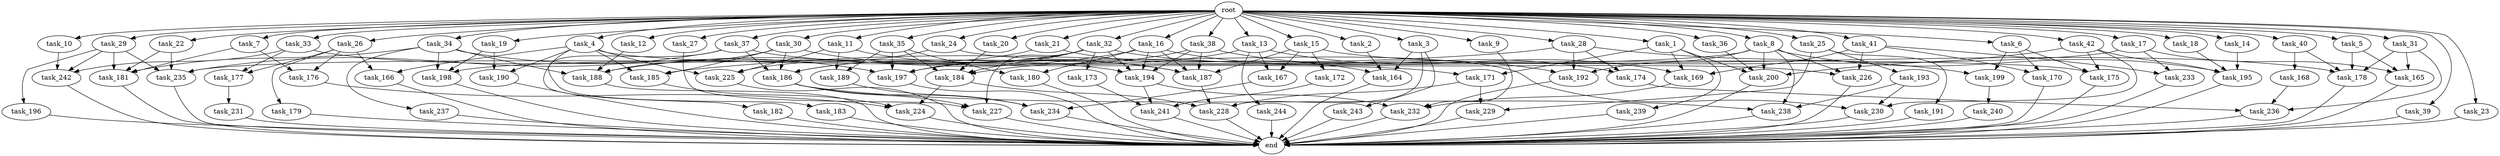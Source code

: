 digraph G {
  task_8 [size="102.400000"];
  task_239 [size="30923764531.200001"];
  task_173 [size="7730941132.800000"];
  task_17 [size="102.400000"];
  task_183 [size="21474836480.000000"];
  task_242 [size="69578470195.199997"];
  task_35 [size="102.400000"];
  task_26 [size="102.400000"];
  task_15 [size="102.400000"];
  task_167 [size="55834574848.000000"];
  task_227 [size="124554051584.000000"];
  task_166 [size="49821620633.600006"];
  task_177 [size="55834574848.000000"];
  task_33 [size="102.400000"];
  task_186 [size="102220221644.800003"];
  task_7 [size="102.400000"];
  task_181 [size="114246130073.600006"];
  task_231 [size="85899345920.000000"];
  task_241 [size="91912300134.400009"];
  task_233 [size="73014444032.000000"];
  task_176 [size="84181359001.600006"];
  task_225 [size="91912300134.400009"];
  task_13 [size="102.400000"];
  task_30 [size="102.400000"];
  task_5 [size="102.400000"];
  task_200 [size="129708012339.200012"];
  task_6 [size="102.400000"];
  task_184 [size="60129542144.000000"];
  task_240 [size="21474836480.000000"];
  task_22 [size="102.400000"];
  task_169 [size="142592914227.200012"];
  task_3 [size="102.400000"];
  task_179 [size="42090679500.800003"];
  task_234 [size="120259084288.000000"];
  task_164 [size="67001489817.600006"];
  task_188 [size="225056286310.400024"];
  task_236 [size="107374182400.000000"];
  task_230 [size="119400090828.800003"];
  task_42 [size="102.400000"];
  task_193 [size="3435973836.800000"];
  task_187 [size="187260574105.600006"];
  task_16 [size="102.400000"];
  task_191 [size="3435973836.800000"];
  task_27 [size="102.400000"];
  task_224 [size="133143986176.000000"];
  task_189 [size="49821620633.600006"];
  root [size="0.000000"];
  task_182 [size="7730941132.800000"];
  task_12 [size="102.400000"];
  task_21 [size="102.400000"];
  task_18 [size="102.400000"];
  task_180 [size="77309411328.000000"];
  task_31 [size="102.400000"];
  task_244 [size="42090679500.800003"];
  task_9 [size="102.400000"];
  task_237 [size="54975581388.800003"];
  task_168 [size="30923764531.200001"];
  task_32 [size="102.400000"];
  task_192 [size="98784247808.000000"];
  task_28 [size="102.400000"];
  task_174 [size="38654705664.000000"];
  task_178 [size="144310901145.600006"];
  task_29 [size="102.400000"];
  task_185 [size="46385646796.800003"];
  task_34 [size="102.400000"];
  task_10 [size="102.400000"];
  task_238 [size="121977071206.400009"];
  task_194 [size="121977071206.400009"];
  task_2 [size="102.400000"];
  task_171 [size="52398601011.200005"];
  end [size="0.000000"];
  task_41 [size="102.400000"];
  task_228 [size="146887881523.200012"];
  task_197 [size="112528143155.200012"];
  task_38 [size="102.400000"];
  task_39 [size="102.400000"];
  task_14 [size="102.400000"];
  task_24 [size="102.400000"];
  task_198 [size="144310901145.600006"];
  task_195 [size="102220221644.800003"];
  task_243 [size="21474836480.000000"];
  task_19 [size="102.400000"];
  task_226 [size="98784247808.000000"];
  task_36 [size="102.400000"];
  task_196 [size="13743895347.200001"];
  task_170 [size="139156940390.399994"];
  task_25 [size="102.400000"];
  task_4 [size="102.400000"];
  task_40 [size="102.400000"];
  task_235 [size="60129542144.000000"];
  task_175 [size="85040352460.800003"];
  task_232 [size="87617332838.400009"];
  task_229 [size="45526653337.600006"];
  task_23 [size="102.400000"];
  task_37 [size="102.400000"];
  task_165 [size="103079215104.000000"];
  task_1 [size="102.400000"];
  task_190 [size="93630287052.800003"];
  task_172 [size="13743895347.200001"];
  task_20 [size="102.400000"];
  task_199 [size="77309411328.000000"];
  task_11 [size="102.400000"];

  task_8 -> task_235 [size="209715200.000000"];
  task_8 -> task_192 [size="209715200.000000"];
  task_8 -> task_226 [size="209715200.000000"];
  task_8 -> task_200 [size="209715200.000000"];
  task_8 -> task_195 [size="209715200.000000"];
  task_8 -> task_238 [size="209715200.000000"];
  task_239 -> end [size="1.000000"];
  task_173 -> task_241 [size="411041792.000000"];
  task_17 -> task_198 [size="33554432.000000"];
  task_17 -> task_233 [size="33554432.000000"];
  task_17 -> task_165 [size="33554432.000000"];
  task_183 -> end [size="1.000000"];
  task_242 -> end [size="1.000000"];
  task_35 -> task_189 [size="75497472.000000"];
  task_35 -> task_184 [size="75497472.000000"];
  task_35 -> task_197 [size="75497472.000000"];
  task_35 -> task_180 [size="75497472.000000"];
  task_26 -> task_166 [size="411041792.000000"];
  task_26 -> task_176 [size="411041792.000000"];
  task_26 -> task_177 [size="411041792.000000"];
  task_26 -> task_179 [size="411041792.000000"];
  task_15 -> task_172 [size="134217728.000000"];
  task_15 -> task_167 [size="134217728.000000"];
  task_15 -> task_178 [size="134217728.000000"];
  task_15 -> task_187 [size="134217728.000000"];
  task_167 -> task_234 [size="33554432.000000"];
  task_227 -> end [size="1.000000"];
  task_166 -> end [size="1.000000"];
  task_177 -> task_231 [size="838860800.000000"];
  task_33 -> task_194 [size="134217728.000000"];
  task_33 -> task_242 [size="134217728.000000"];
  task_33 -> task_177 [size="134217728.000000"];
  task_186 -> task_227 [size="301989888.000000"];
  task_186 -> task_234 [size="301989888.000000"];
  task_186 -> task_238 [size="301989888.000000"];
  task_7 -> task_181 [size="411041792.000000"];
  task_7 -> task_176 [size="411041792.000000"];
  task_181 -> end [size="1.000000"];
  task_231 -> end [size="1.000000"];
  task_241 -> end [size="1.000000"];
  task_233 -> end [size="1.000000"];
  task_176 -> task_224 [size="411041792.000000"];
  task_225 -> end [size="1.000000"];
  task_13 -> task_167 [size="411041792.000000"];
  task_13 -> task_169 [size="411041792.000000"];
  task_13 -> task_197 [size="411041792.000000"];
  task_13 -> task_244 [size="411041792.000000"];
  task_30 -> task_185 [size="301989888.000000"];
  task_30 -> task_188 [size="301989888.000000"];
  task_30 -> task_186 [size="301989888.000000"];
  task_30 -> task_187 [size="301989888.000000"];
  task_5 -> task_165 [size="134217728.000000"];
  task_5 -> task_178 [size="134217728.000000"];
  task_200 -> end [size="1.000000"];
  task_6 -> task_170 [size="679477248.000000"];
  task_6 -> task_175 [size="679477248.000000"];
  task_6 -> task_199 [size="679477248.000000"];
  task_184 -> task_228 [size="679477248.000000"];
  task_184 -> task_224 [size="679477248.000000"];
  task_240 -> end [size="1.000000"];
  task_22 -> task_181 [size="33554432.000000"];
  task_22 -> task_235 [size="33554432.000000"];
  task_169 -> task_232 [size="33554432.000000"];
  task_3 -> task_228 [size="209715200.000000"];
  task_3 -> task_243 [size="209715200.000000"];
  task_3 -> task_164 [size="209715200.000000"];
  task_179 -> end [size="1.000000"];
  task_234 -> end [size="1.000000"];
  task_164 -> end [size="1.000000"];
  task_188 -> end [size="1.000000"];
  task_236 -> end [size="1.000000"];
  task_230 -> end [size="1.000000"];
  task_42 -> task_175 [size="75497472.000000"];
  task_42 -> task_230 [size="75497472.000000"];
  task_42 -> task_195 [size="75497472.000000"];
  task_42 -> task_200 [size="75497472.000000"];
  task_193 -> task_230 [size="679477248.000000"];
  task_193 -> task_238 [size="679477248.000000"];
  task_187 -> task_228 [size="134217728.000000"];
  task_16 -> task_188 [size="679477248.000000"];
  task_16 -> task_194 [size="679477248.000000"];
  task_16 -> task_180 [size="679477248.000000"];
  task_16 -> task_187 [size="679477248.000000"];
  task_16 -> task_192 [size="679477248.000000"];
  task_191 -> end [size="1.000000"];
  task_27 -> task_227 [size="838860800.000000"];
  task_224 -> end [size="1.000000"];
  task_189 -> task_234 [size="838860800.000000"];
  root -> task_8 [size="1.000000"];
  root -> task_14 [size="1.000000"];
  root -> task_24 [size="1.000000"];
  root -> task_13 [size="1.000000"];
  root -> task_33 [size="1.000000"];
  root -> task_12 [size="1.000000"];
  root -> task_21 [size="1.000000"];
  root -> task_18 [size="1.000000"];
  root -> task_22 [size="1.000000"];
  root -> task_31 [size="1.000000"];
  root -> task_9 [size="1.000000"];
  root -> task_5 [size="1.000000"];
  root -> task_39 [size="1.000000"];
  root -> task_36 [size="1.000000"];
  root -> task_32 [size="1.000000"];
  root -> task_26 [size="1.000000"];
  root -> task_15 [size="1.000000"];
  root -> task_6 [size="1.000000"];
  root -> task_4 [size="1.000000"];
  root -> task_25 [size="1.000000"];
  root -> task_40 [size="1.000000"];
  root -> task_30 [size="1.000000"];
  root -> task_34 [size="1.000000"];
  root -> task_3 [size="1.000000"];
  root -> task_19 [size="1.000000"];
  root -> task_10 [size="1.000000"];
  root -> task_23 [size="1.000000"];
  root -> task_37 [size="1.000000"];
  root -> task_42 [size="1.000000"];
  root -> task_1 [size="1.000000"];
  root -> task_11 [size="1.000000"];
  root -> task_17 [size="1.000000"];
  root -> task_2 [size="1.000000"];
  root -> task_41 [size="1.000000"];
  root -> task_29 [size="1.000000"];
  root -> task_20 [size="1.000000"];
  root -> task_35 [size="1.000000"];
  root -> task_7 [size="1.000000"];
  root -> task_27 [size="1.000000"];
  root -> task_38 [size="1.000000"];
  root -> task_28 [size="1.000000"];
  root -> task_16 [size="1.000000"];
  task_182 -> end [size="1.000000"];
  task_12 -> task_188 [size="679477248.000000"];
  task_21 -> task_186 [size="411041792.000000"];
  task_21 -> task_164 [size="411041792.000000"];
  task_18 -> task_195 [size="301989888.000000"];
  task_180 -> end [size="1.000000"];
  task_31 -> task_236 [size="838860800.000000"];
  task_31 -> task_165 [size="838860800.000000"];
  task_31 -> task_178 [size="838860800.000000"];
  task_244 -> end [size="1.000000"];
  task_9 -> task_232 [size="411041792.000000"];
  task_237 -> end [size="1.000000"];
  task_168 -> task_236 [size="134217728.000000"];
  task_32 -> task_194 [size="75497472.000000"];
  task_32 -> task_227 [size="75497472.000000"];
  task_32 -> task_173 [size="75497472.000000"];
  task_32 -> task_226 [size="75497472.000000"];
  task_32 -> task_184 [size="75497472.000000"];
  task_32 -> task_197 [size="75497472.000000"];
  task_32 -> task_186 [size="75497472.000000"];
  task_192 -> end [size="1.000000"];
  task_28 -> task_185 [size="75497472.000000"];
  task_28 -> task_174 [size="75497472.000000"];
  task_28 -> task_199 [size="75497472.000000"];
  task_28 -> task_192 [size="75497472.000000"];
  task_174 -> task_236 [size="75497472.000000"];
  task_178 -> end [size="1.000000"];
  task_29 -> task_181 [size="134217728.000000"];
  task_29 -> task_196 [size="134217728.000000"];
  task_29 -> task_242 [size="134217728.000000"];
  task_29 -> task_235 [size="134217728.000000"];
  task_185 -> task_224 [size="209715200.000000"];
  task_34 -> task_188 [size="536870912.000000"];
  task_34 -> task_181 [size="536870912.000000"];
  task_34 -> task_198 [size="536870912.000000"];
  task_34 -> task_197 [size="536870912.000000"];
  task_34 -> task_237 [size="536870912.000000"];
  task_10 -> task_242 [size="411041792.000000"];
  task_238 -> end [size="1.000000"];
  task_194 -> task_241 [size="411041792.000000"];
  task_194 -> task_232 [size="411041792.000000"];
  task_2 -> task_164 [size="33554432.000000"];
  task_171 -> task_229 [size="411041792.000000"];
  task_171 -> task_228 [size="411041792.000000"];
  task_41 -> task_170 [size="679477248.000000"];
  task_41 -> task_169 [size="679477248.000000"];
  task_41 -> task_233 [size="679477248.000000"];
  task_41 -> task_226 [size="679477248.000000"];
  task_228 -> end [size="1.000000"];
  task_197 -> end [size="1.000000"];
  task_38 -> task_194 [size="301989888.000000"];
  task_38 -> task_184 [size="301989888.000000"];
  task_38 -> task_174 [size="301989888.000000"];
  task_38 -> task_187 [size="301989888.000000"];
  task_39 -> end [size="1.000000"];
  task_14 -> task_195 [size="411041792.000000"];
  task_24 -> task_230 [size="411041792.000000"];
  task_24 -> task_225 [size="411041792.000000"];
  task_198 -> end [size="1.000000"];
  task_195 -> end [size="1.000000"];
  task_243 -> end [size="1.000000"];
  task_19 -> task_190 [size="838860800.000000"];
  task_19 -> task_198 [size="838860800.000000"];
  task_226 -> end [size="1.000000"];
  task_36 -> task_200 [size="679477248.000000"];
  task_196 -> end [size="1.000000"];
  task_170 -> end [size="1.000000"];
  task_25 -> task_191 [size="33554432.000000"];
  task_25 -> task_229 [size="33554432.000000"];
  task_25 -> task_193 [size="33554432.000000"];
  task_4 -> task_185 [size="75497472.000000"];
  task_4 -> task_190 [size="75497472.000000"];
  task_4 -> task_175 [size="75497472.000000"];
  task_4 -> task_182 [size="75497472.000000"];
  task_4 -> task_225 [size="75497472.000000"];
  task_4 -> task_166 [size="75497472.000000"];
  task_40 -> task_178 [size="301989888.000000"];
  task_40 -> task_168 [size="301989888.000000"];
  task_235 -> end [size="1.000000"];
  task_175 -> end [size="1.000000"];
  task_232 -> end [size="1.000000"];
  task_229 -> end [size="1.000000"];
  task_23 -> end [size="1.000000"];
  task_37 -> task_235 [size="209715200.000000"];
  task_37 -> task_186 [size="209715200.000000"];
  task_37 -> task_171 [size="209715200.000000"];
  task_37 -> task_183 [size="209715200.000000"];
  task_165 -> end [size="1.000000"];
  task_1 -> task_239 [size="301989888.000000"];
  task_1 -> task_169 [size="301989888.000000"];
  task_1 -> task_171 [size="301989888.000000"];
  task_1 -> task_200 [size="301989888.000000"];
  task_190 -> end [size="1.000000"];
  task_172 -> task_241 [size="75497472.000000"];
  task_20 -> task_184 [size="134217728.000000"];
  task_199 -> task_240 [size="209715200.000000"];
  task_11 -> task_189 [size="411041792.000000"];
  task_11 -> task_187 [size="411041792.000000"];
  task_11 -> task_225 [size="411041792.000000"];
}
